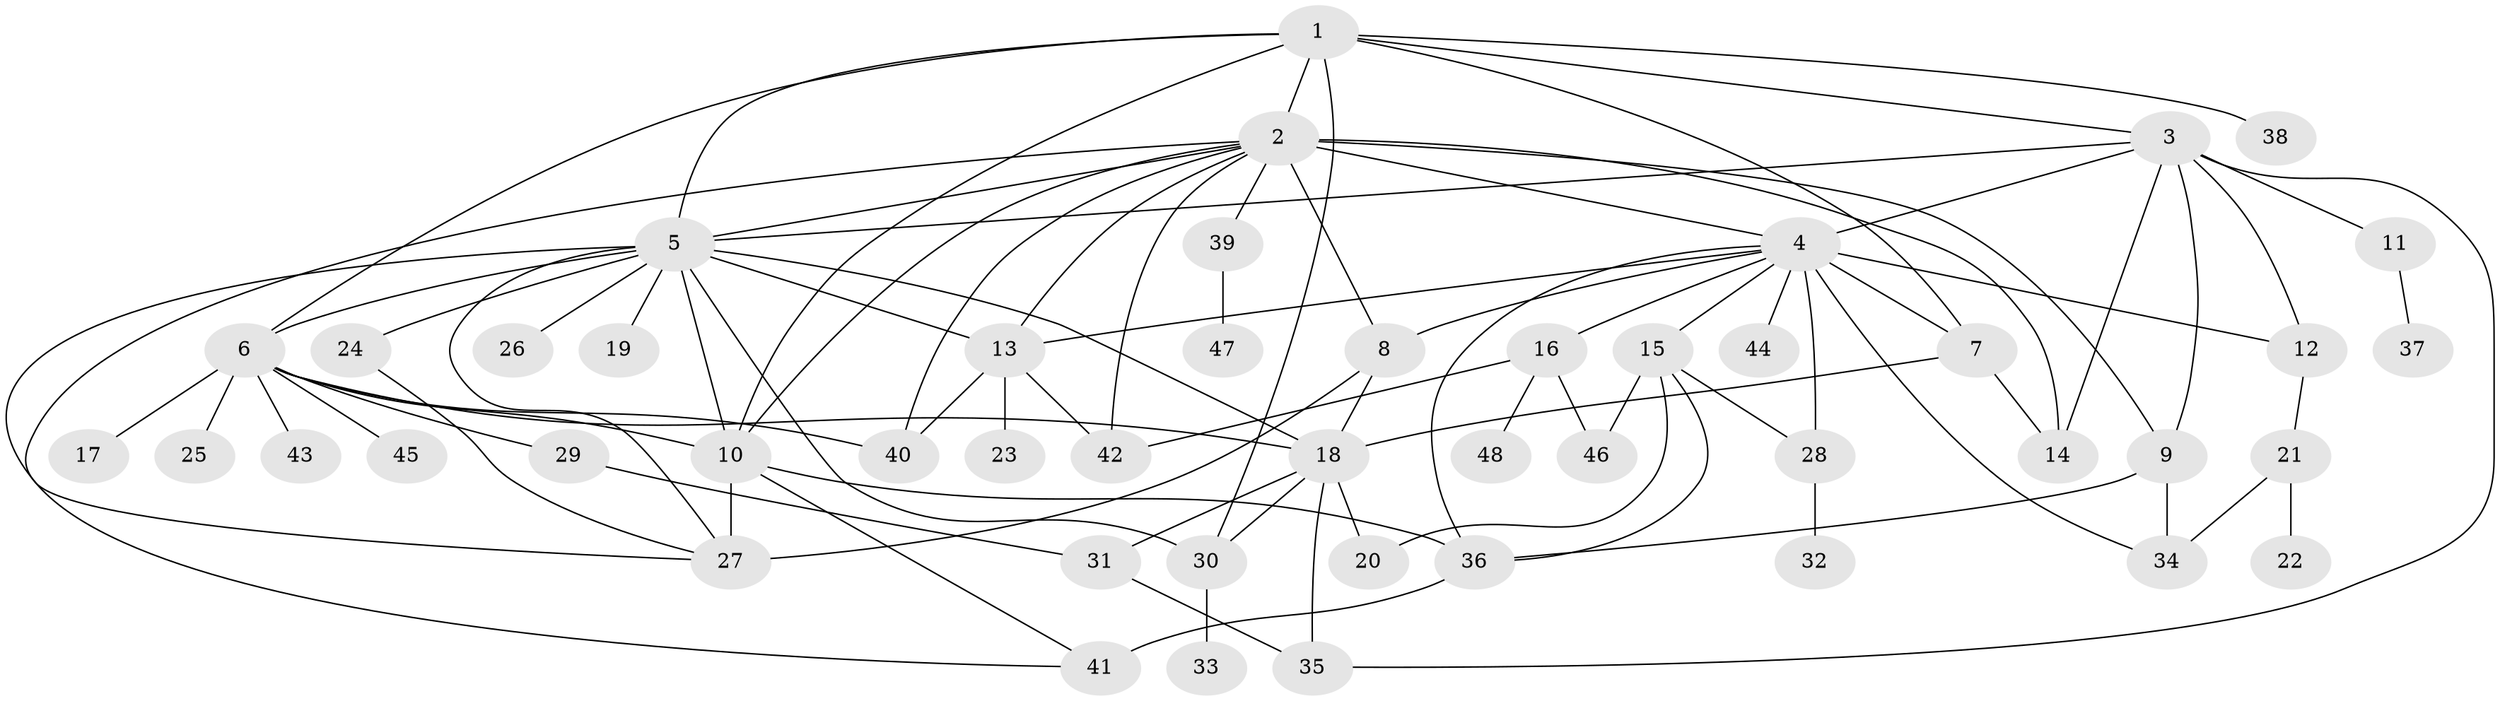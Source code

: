 // original degree distribution, {10: 0.010416666666666666, 20: 0.010416666666666666, 6: 0.020833333333333332, 16: 0.010416666666666666, 17: 0.010416666666666666, 13: 0.010416666666666666, 2: 0.23958333333333334, 3: 0.10416666666666667, 7: 0.020833333333333332, 9: 0.03125, 4: 0.08333333333333333, 1: 0.40625, 5: 0.041666666666666664}
// Generated by graph-tools (version 1.1) at 2025/35/03/09/25 02:35:33]
// undirected, 48 vertices, 88 edges
graph export_dot {
graph [start="1"]
  node [color=gray90,style=filled];
  1;
  2;
  3;
  4;
  5;
  6;
  7;
  8;
  9;
  10;
  11;
  12;
  13;
  14;
  15;
  16;
  17;
  18;
  19;
  20;
  21;
  22;
  23;
  24;
  25;
  26;
  27;
  28;
  29;
  30;
  31;
  32;
  33;
  34;
  35;
  36;
  37;
  38;
  39;
  40;
  41;
  42;
  43;
  44;
  45;
  46;
  47;
  48;
  1 -- 2 [weight=1.0];
  1 -- 3 [weight=1.0];
  1 -- 5 [weight=1.0];
  1 -- 6 [weight=1.0];
  1 -- 7 [weight=1.0];
  1 -- 10 [weight=1.0];
  1 -- 30 [weight=1.0];
  1 -- 38 [weight=1.0];
  2 -- 4 [weight=1.0];
  2 -- 5 [weight=1.0];
  2 -- 8 [weight=6.0];
  2 -- 9 [weight=1.0];
  2 -- 10 [weight=1.0];
  2 -- 13 [weight=1.0];
  2 -- 14 [weight=1.0];
  2 -- 27 [weight=1.0];
  2 -- 39 [weight=1.0];
  2 -- 40 [weight=1.0];
  2 -- 42 [weight=1.0];
  3 -- 4 [weight=1.0];
  3 -- 5 [weight=1.0];
  3 -- 9 [weight=1.0];
  3 -- 11 [weight=1.0];
  3 -- 12 [weight=1.0];
  3 -- 14 [weight=1.0];
  3 -- 35 [weight=1.0];
  4 -- 7 [weight=2.0];
  4 -- 8 [weight=1.0];
  4 -- 12 [weight=1.0];
  4 -- 13 [weight=1.0];
  4 -- 15 [weight=1.0];
  4 -- 16 [weight=1.0];
  4 -- 28 [weight=1.0];
  4 -- 34 [weight=2.0];
  4 -- 36 [weight=1.0];
  4 -- 44 [weight=1.0];
  5 -- 6 [weight=1.0];
  5 -- 10 [weight=2.0];
  5 -- 13 [weight=1.0];
  5 -- 18 [weight=1.0];
  5 -- 19 [weight=1.0];
  5 -- 24 [weight=1.0];
  5 -- 26 [weight=1.0];
  5 -- 27 [weight=1.0];
  5 -- 30 [weight=1.0];
  5 -- 41 [weight=2.0];
  6 -- 10 [weight=1.0];
  6 -- 17 [weight=1.0];
  6 -- 18 [weight=1.0];
  6 -- 25 [weight=1.0];
  6 -- 29 [weight=1.0];
  6 -- 40 [weight=1.0];
  6 -- 43 [weight=1.0];
  6 -- 45 [weight=1.0];
  7 -- 14 [weight=1.0];
  7 -- 18 [weight=1.0];
  8 -- 18 [weight=1.0];
  8 -- 27 [weight=1.0];
  9 -- 34 [weight=2.0];
  9 -- 36 [weight=1.0];
  10 -- 27 [weight=3.0];
  10 -- 36 [weight=1.0];
  10 -- 41 [weight=1.0];
  11 -- 37 [weight=1.0];
  12 -- 21 [weight=1.0];
  13 -- 23 [weight=2.0];
  13 -- 40 [weight=1.0];
  13 -- 42 [weight=1.0];
  15 -- 20 [weight=1.0];
  15 -- 28 [weight=1.0];
  15 -- 36 [weight=1.0];
  15 -- 46 [weight=1.0];
  16 -- 42 [weight=1.0];
  16 -- 46 [weight=1.0];
  16 -- 48 [weight=1.0];
  18 -- 20 [weight=2.0];
  18 -- 30 [weight=1.0];
  18 -- 31 [weight=2.0];
  18 -- 35 [weight=1.0];
  21 -- 22 [weight=1.0];
  21 -- 34 [weight=1.0];
  24 -- 27 [weight=1.0];
  28 -- 32 [weight=1.0];
  29 -- 31 [weight=1.0];
  30 -- 33 [weight=1.0];
  31 -- 35 [weight=1.0];
  36 -- 41 [weight=4.0];
  39 -- 47 [weight=1.0];
}
